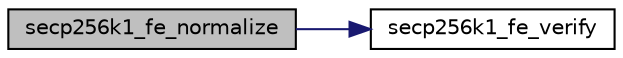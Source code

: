 digraph "secp256k1_fe_normalize"
{
  edge [fontname="Helvetica",fontsize="10",labelfontname="Helvetica",labelfontsize="10"];
  node [fontname="Helvetica",fontsize="10",shape=record];
  rankdir="LR";
  Node31 [label="secp256k1_fe_normalize",height=0.2,width=0.4,color="black", fillcolor="grey75", style="filled", fontcolor="black"];
  Node31 -> Node32 [color="midnightblue",fontsize="10",style="solid",fontname="Helvetica"];
  Node32 [label="secp256k1_fe_verify",height=0.2,width=0.4,color="black", fillcolor="white", style="filled",URL="$d6/dd5/field__5x52__impl_8h.html#a52fb44274d87bef8800379942f4424a1",tooltip="Implements arithmetic modulo FFFFFFFF FFFFFFFF FFFFFFFF FFFFFFFF FFFFFFFF FFFFFFFF FFFFFFFE FFFFFC2F..."];
}
